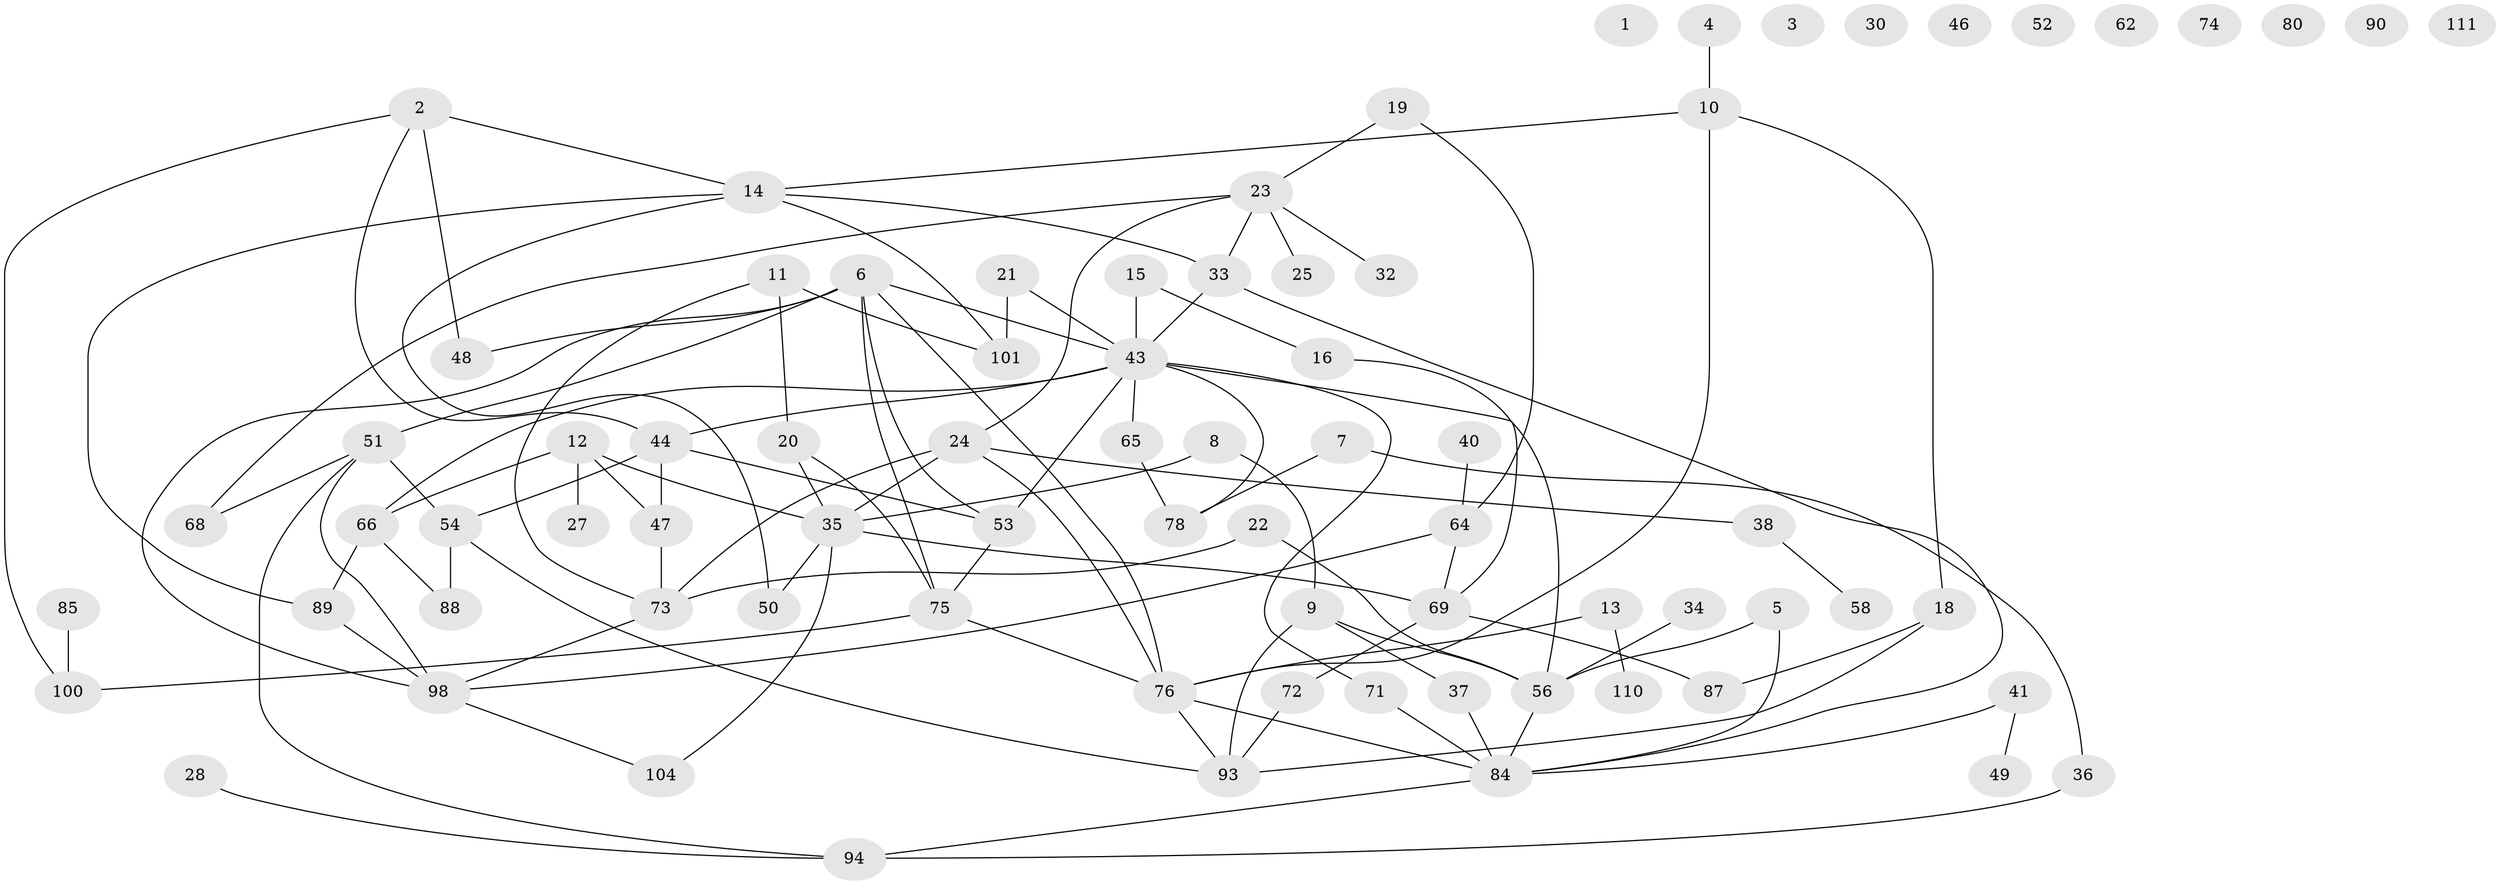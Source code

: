 // Generated by graph-tools (version 1.1) at 2025/23/03/03/25 07:23:25]
// undirected, 77 vertices, 109 edges
graph export_dot {
graph [start="1"]
  node [color=gray90,style=filled];
  1;
  2 [super="+42"];
  3;
  4;
  5;
  6 [super="+57"];
  7;
  8;
  9 [super="+17"];
  10 [super="+26"];
  11 [super="+61"];
  12 [super="+45"];
  13 [super="+91"];
  14 [super="+31"];
  15 [super="+29"];
  16;
  18;
  19;
  20 [super="+70"];
  21;
  22;
  23 [super="+55"];
  24 [super="+39"];
  25 [super="+82"];
  27 [super="+67"];
  28;
  30;
  32 [super="+63"];
  33;
  34;
  35 [super="+99"];
  36;
  37 [super="+116"];
  38;
  40;
  41 [super="+112"];
  43 [super="+92"];
  44 [super="+103"];
  46;
  47 [super="+106"];
  48 [super="+102"];
  49;
  50;
  51 [super="+60"];
  52;
  53 [super="+77"];
  54;
  56 [super="+59"];
  58 [super="+79"];
  62;
  64 [super="+117"];
  65;
  66 [super="+81"];
  68;
  69 [super="+105"];
  71 [super="+86"];
  72 [super="+114"];
  73 [super="+83"];
  74;
  75 [super="+97"];
  76 [super="+95"];
  78 [super="+113"];
  80;
  84 [super="+107"];
  85;
  87;
  88 [super="+96"];
  89 [super="+109"];
  90;
  93 [super="+108"];
  94 [super="+115"];
  98;
  100;
  101;
  104;
  110;
  111;
  2 -- 14;
  2 -- 48;
  2 -- 100;
  2 -- 44;
  4 -- 10;
  5 -- 84;
  5 -- 56;
  6 -- 43;
  6 -- 48;
  6 -- 51;
  6 -- 98;
  6 -- 75;
  6 -- 53;
  6 -- 76;
  7 -- 36;
  7 -- 78;
  8 -- 9;
  8 -- 35;
  9 -- 37;
  9 -- 56;
  9 -- 93;
  10 -- 18;
  10 -- 76;
  10 -- 14;
  11 -- 73;
  11 -- 101;
  11 -- 20;
  12 -- 47;
  12 -- 35;
  12 -- 66;
  12 -- 27;
  13 -- 110;
  13 -- 76;
  14 -- 101;
  14 -- 33;
  14 -- 50;
  14 -- 89;
  15 -- 16;
  15 -- 43;
  16 -- 69;
  18 -- 87;
  18 -- 93;
  19 -- 64;
  19 -- 23;
  20 -- 35 [weight=2];
  20 -- 75;
  21 -- 43;
  21 -- 101;
  22 -- 56;
  22 -- 73;
  23 -- 25;
  23 -- 33;
  23 -- 24;
  23 -- 32;
  23 -- 68;
  24 -- 76;
  24 -- 35;
  24 -- 73;
  24 -- 38;
  28 -- 94;
  33 -- 84;
  33 -- 43;
  34 -- 56;
  35 -- 50;
  35 -- 69;
  35 -- 104;
  36 -- 94;
  37 -- 84;
  38 -- 58;
  40 -- 64;
  41 -- 49;
  41 -- 84;
  43 -- 56;
  43 -- 65;
  43 -- 66;
  43 -- 53;
  43 -- 78;
  43 -- 44;
  43 -- 71;
  44 -- 47;
  44 -- 53;
  44 -- 54;
  47 -- 73;
  51 -- 68;
  51 -- 98;
  51 -- 94;
  51 -- 54;
  53 -- 75;
  54 -- 88;
  54 -- 93;
  56 -- 84;
  64 -- 98;
  64 -- 69;
  65 -- 78;
  66 -- 88;
  66 -- 89;
  69 -- 87;
  69 -- 72;
  71 -- 84;
  72 -- 93;
  73 -- 98;
  75 -- 76;
  75 -- 100;
  76 -- 84;
  76 -- 93;
  84 -- 94;
  85 -- 100;
  89 -- 98;
  98 -- 104;
}
